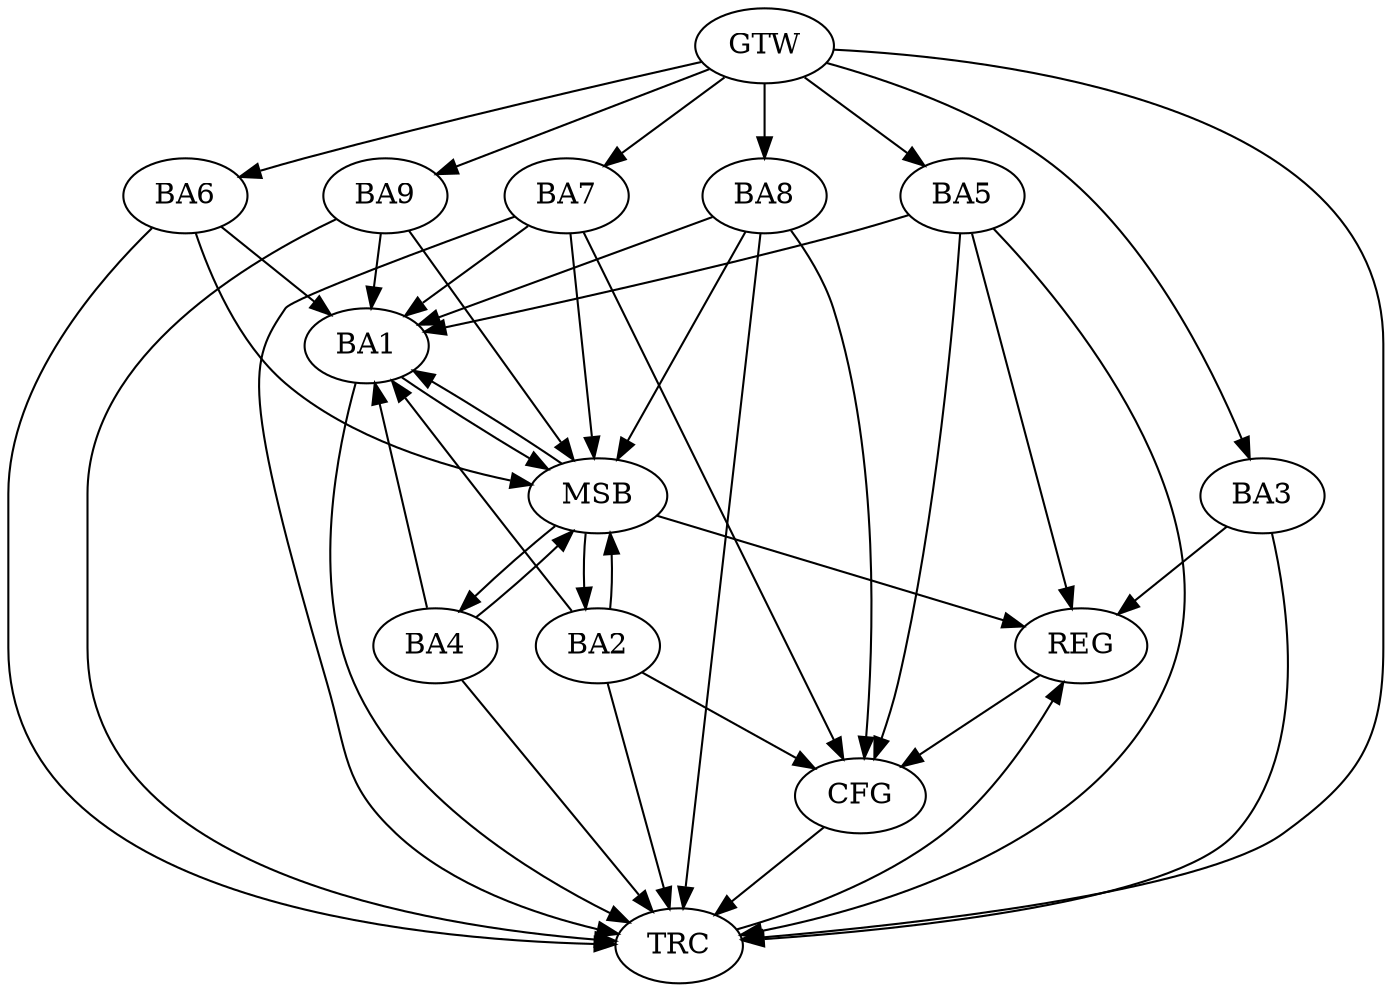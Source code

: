 strict digraph G {
  BA1 [ label="BA1" ];
  BA2 [ label="BA2" ];
  BA3 [ label="BA3" ];
  BA4 [ label="BA4" ];
  BA5 [ label="BA5" ];
  BA6 [ label="BA6" ];
  BA7 [ label="BA7" ];
  BA8 [ label="BA8" ];
  BA9 [ label="BA9" ];
  GTW [ label="GTW" ];
  REG [ label="REG" ];
  MSB [ label="MSB" ];
  CFG [ label="CFG" ];
  TRC [ label="TRC" ];
  BA5 -> BA1;
  GTW -> BA3;
  GTW -> BA5;
  GTW -> BA6;
  GTW -> BA7;
  GTW -> BA8;
  GTW -> BA9;
  BA3 -> REG;
  BA5 -> REG;
  BA1 -> MSB;
  MSB -> BA2;
  MSB -> REG;
  BA2 -> MSB;
  MSB -> BA1;
  BA4 -> MSB;
  BA6 -> MSB;
  BA7 -> MSB;
  MSB -> BA4;
  BA8 -> MSB;
  BA9 -> MSB;
  BA8 -> CFG;
  BA7 -> CFG;
  BA5 -> CFG;
  BA2 -> CFG;
  REG -> CFG;
  BA1 -> TRC;
  BA2 -> TRC;
  BA3 -> TRC;
  BA4 -> TRC;
  BA5 -> TRC;
  BA6 -> TRC;
  BA7 -> TRC;
  BA8 -> TRC;
  BA9 -> TRC;
  GTW -> TRC;
  CFG -> TRC;
  TRC -> REG;
  BA4 -> BA1;
  BA2 -> BA1;
  BA9 -> BA1;
  BA7 -> BA1;
  BA8 -> BA1;
  BA6 -> BA1;
}
